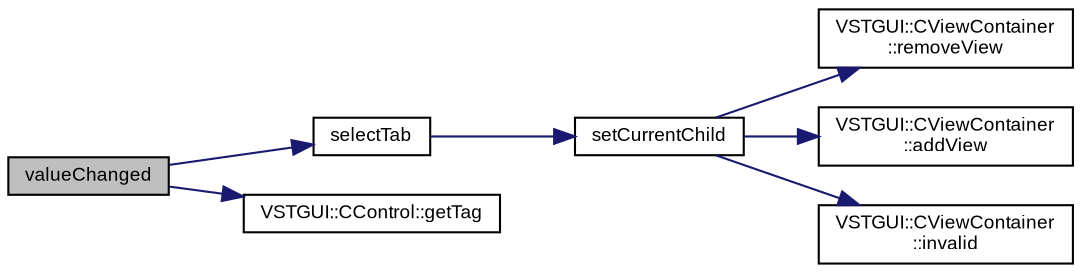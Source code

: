 digraph "valueChanged"
{
  bgcolor="transparent";
  edge [fontname="Arial",fontsize="9",labelfontname="Arial",labelfontsize="9"];
  node [fontname="Arial",fontsize="9",shape=record];
  rankdir="LR";
  Node1 [label="valueChanged",height=0.2,width=0.4,color="black", fillcolor="grey75", style="filled" fontcolor="black"];
  Node1 -> Node2 [color="midnightblue",fontsize="9",style="solid",fontname="Arial"];
  Node2 [label="selectTab",height=0.2,width=0.4,color="black",URL="$class_v_s_t_g_u_i_1_1_c_tab_view.html#a8a472d37c66a9e917c1494bf8ef9e06b",tooltip="select tab at index "];
  Node2 -> Node3 [color="midnightblue",fontsize="9",style="solid",fontname="Arial"];
  Node3 [label="setCurrentChild",height=0.2,width=0.4,color="black",URL="$class_v_s_t_g_u_i_1_1_c_tab_view.html#a6e5b4c3e7d371c88ef8b9004a280ca35"];
  Node3 -> Node4 [color="midnightblue",fontsize="9",style="solid",fontname="Arial"];
  Node4 [label="VSTGUI::CViewContainer\l::removeView",height=0.2,width=0.4,color="black",URL="$class_v_s_t_g_u_i_1_1_c_view_container.html#a9fe6dbf0da28849e9e2048cc22e0e97a",tooltip="remove a child view "];
  Node3 -> Node5 [color="midnightblue",fontsize="9",style="solid",fontname="Arial"];
  Node5 [label="VSTGUI::CViewContainer\l::addView",height=0.2,width=0.4,color="black",URL="$class_v_s_t_g_u_i_1_1_c_view_container.html#aa3f0bcc0a5ac5c2a62405f6899dda689",tooltip="add a child view "];
  Node3 -> Node6 [color="midnightblue",fontsize="9",style="solid",fontname="Arial"];
  Node6 [label="VSTGUI::CViewContainer\l::invalid",height=0.2,width=0.4,color="black",URL="$class_v_s_t_g_u_i_1_1_c_view_container.html#a51647a4891b4a9cbaf8595171c5ad3fc",tooltip="mark whole view as invalid "];
  Node1 -> Node7 [color="midnightblue",fontsize="9",style="solid",fontname="Arial"];
  Node7 [label="VSTGUI::CControl::getTag",height=0.2,width=0.4,color="black",URL="$class_v_s_t_g_u_i_1_1_c_control.html#a6f5b9468bcf84c776485950a9c6990c3"];
}
